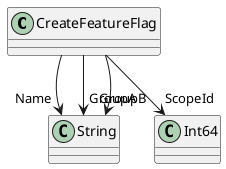 @startuml
class CreateFeatureFlag {
}
CreateFeatureFlag --> "Name" String
CreateFeatureFlag --> "GroupA" String
CreateFeatureFlag --> "GroupB" String
CreateFeatureFlag --> "ScopeId" Int64
@enduml
